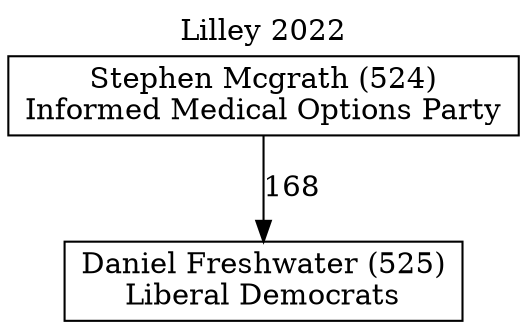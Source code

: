 // House preference flow
digraph "Daniel Freshwater (525)_Lilley_2022" {
	graph [label="Lilley 2022" labelloc=t mclimit=10]
	node [shape=box]
	"Daniel Freshwater (525)" [label="Daniel Freshwater (525)
Liberal Democrats"]
	"Stephen Mcgrath (524)" [label="Stephen Mcgrath (524)
Informed Medical Options Party"]
	"Stephen Mcgrath (524)" -> "Daniel Freshwater (525)" [label=168]
}

